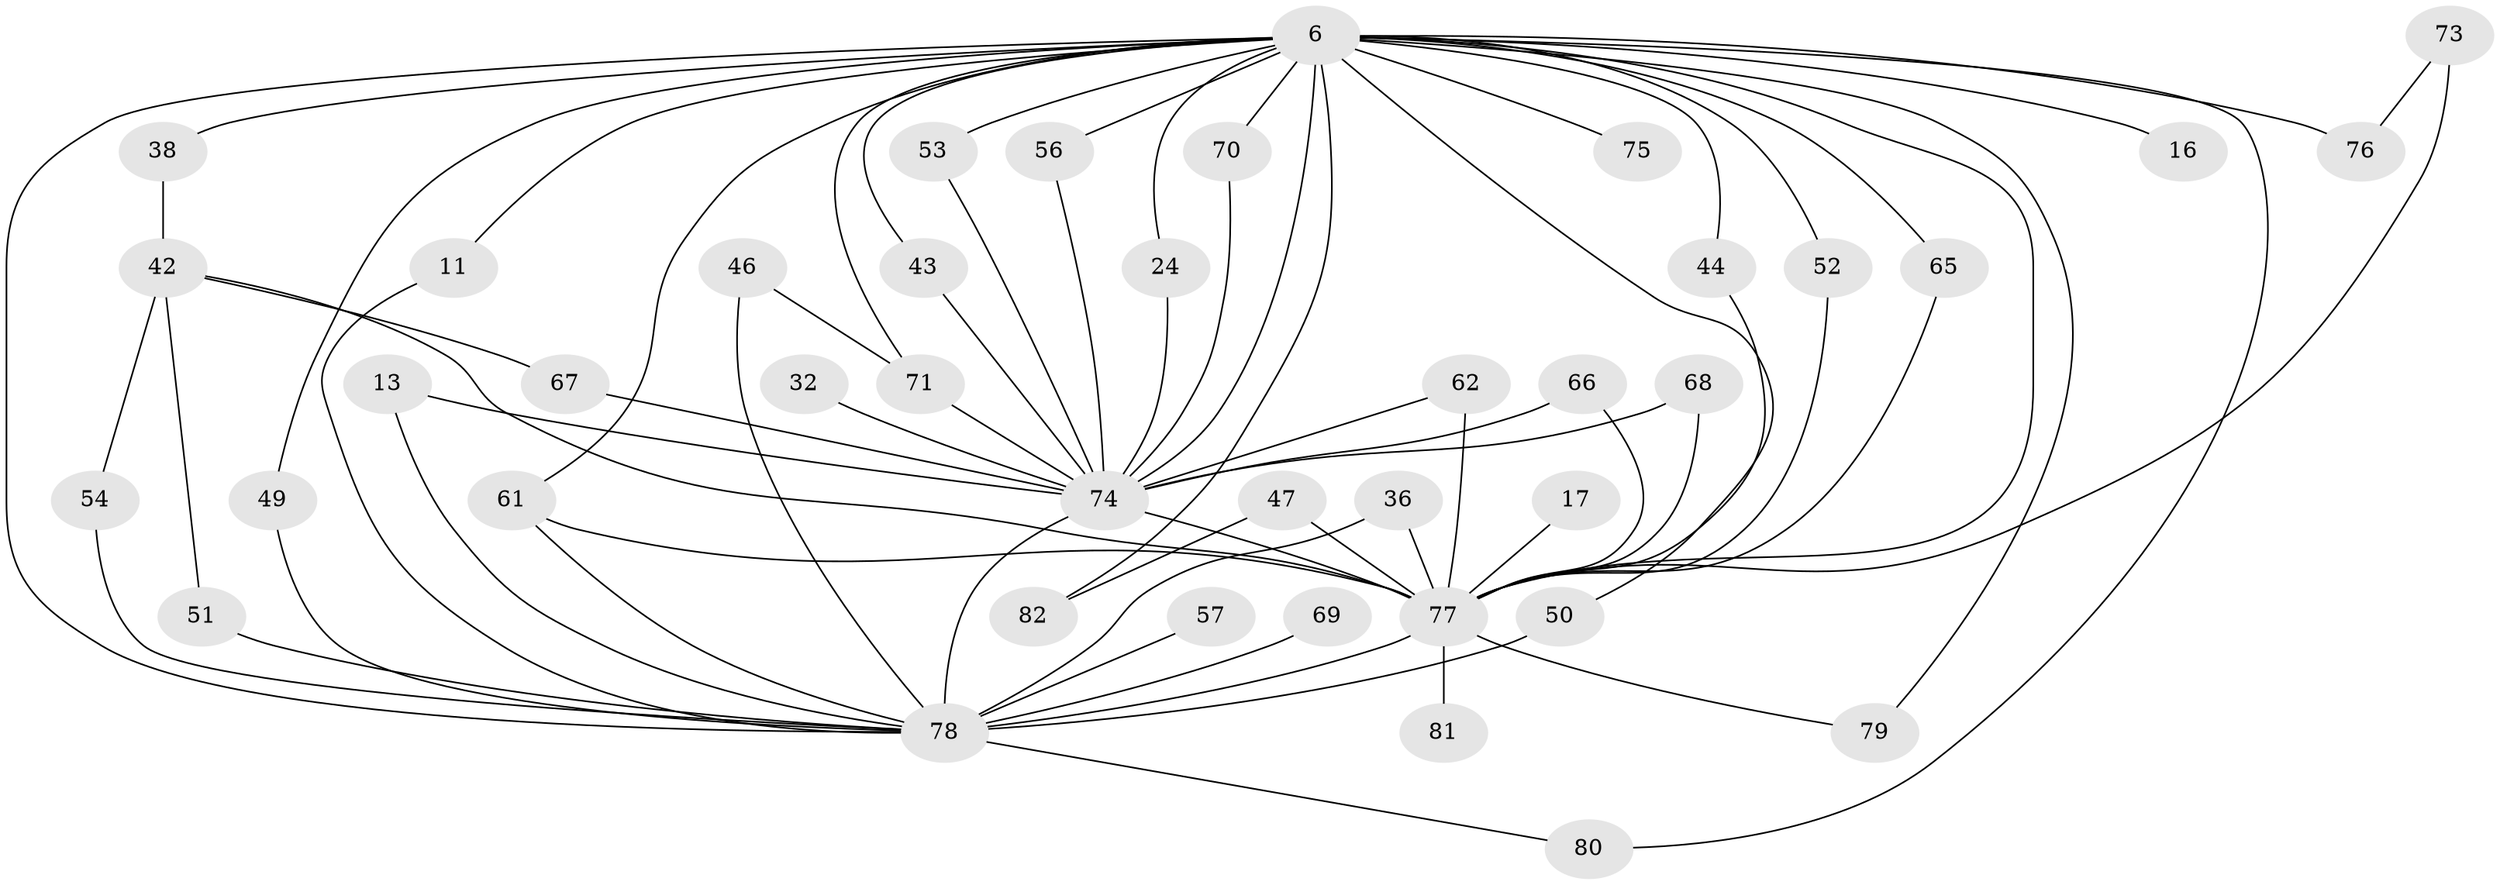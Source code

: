// original degree distribution, {17: 0.036585365853658534, 23: 0.012195121951219513, 11: 0.012195121951219513, 30: 0.012195121951219513, 20: 0.012195121951219513, 16: 0.012195121951219513, 21: 0.012195121951219513, 13: 0.012195121951219513, 2: 0.5365853658536586, 8: 0.012195121951219513, 4: 0.08536585365853659, 3: 0.2073170731707317, 5: 0.012195121951219513, 6: 0.012195121951219513, 7: 0.012195121951219513}
// Generated by graph-tools (version 1.1) at 2025/45/03/09/25 04:45:57]
// undirected, 41 vertices, 71 edges
graph export_dot {
graph [start="1"]
  node [color=gray90,style=filled];
  6 [super="+4"];
  11;
  13;
  16;
  17;
  24;
  32;
  36;
  38;
  42 [super="+28+34"];
  43;
  44;
  46;
  47;
  49 [super="+14"];
  50 [super="+15"];
  51;
  52;
  53;
  54;
  56;
  57;
  61 [super="+55"];
  62;
  65 [super="+19"];
  66;
  67 [super="+59"];
  68;
  69;
  70;
  71 [super="+45"];
  73 [super="+72"];
  74 [super="+58+60+7+10"];
  75;
  76 [super="+30"];
  77 [super="+64+63+9"];
  78 [super="+26+37+29+48+8"];
  79;
  80;
  81;
  82;
  6 -- 16 [weight=2];
  6 -- 49 [weight=2];
  6 -- 65 [weight=2];
  6 -- 71 [weight=2];
  6 -- 79;
  6 -- 80;
  6 -- 76 [weight=3];
  6 -- 11;
  6 -- 70;
  6 -- 75;
  6 -- 82;
  6 -- 24;
  6 -- 38;
  6 -- 43;
  6 -- 44;
  6 -- 50;
  6 -- 52;
  6 -- 53;
  6 -- 56;
  6 -- 74 [weight=9];
  6 -- 77 [weight=4];
  6 -- 78 [weight=6];
  6 -- 61 [weight=2];
  11 -- 78;
  13 -- 74;
  13 -- 78;
  17 -- 77;
  24 -- 74;
  32 -- 74 [weight=2];
  36 -- 77;
  36 -- 78;
  38 -- 42;
  42 -- 54;
  42 -- 51;
  42 -- 67;
  42 -- 77 [weight=4];
  43 -- 74;
  44 -- 77;
  46 -- 71;
  46 -- 78;
  47 -- 82;
  47 -- 77 [weight=2];
  49 -- 78 [weight=2];
  50 -- 78 [weight=2];
  51 -- 78;
  52 -- 77;
  53 -- 74;
  54 -- 78;
  56 -- 74;
  57 -- 78 [weight=2];
  61 -- 78;
  61 -- 77;
  62 -- 74;
  62 -- 77;
  65 -- 77 [weight=2];
  66 -- 74;
  66 -- 77;
  67 -- 74 [weight=2];
  68 -- 77;
  68 -- 74;
  69 -- 78 [weight=2];
  70 -- 74;
  71 -- 74 [weight=2];
  73 -- 76;
  73 -- 77 [weight=2];
  74 -- 77 [weight=11];
  74 -- 78 [weight=13];
  77 -- 79;
  77 -- 78 [weight=10];
  77 -- 81 [weight=2];
  78 -- 80;
}
